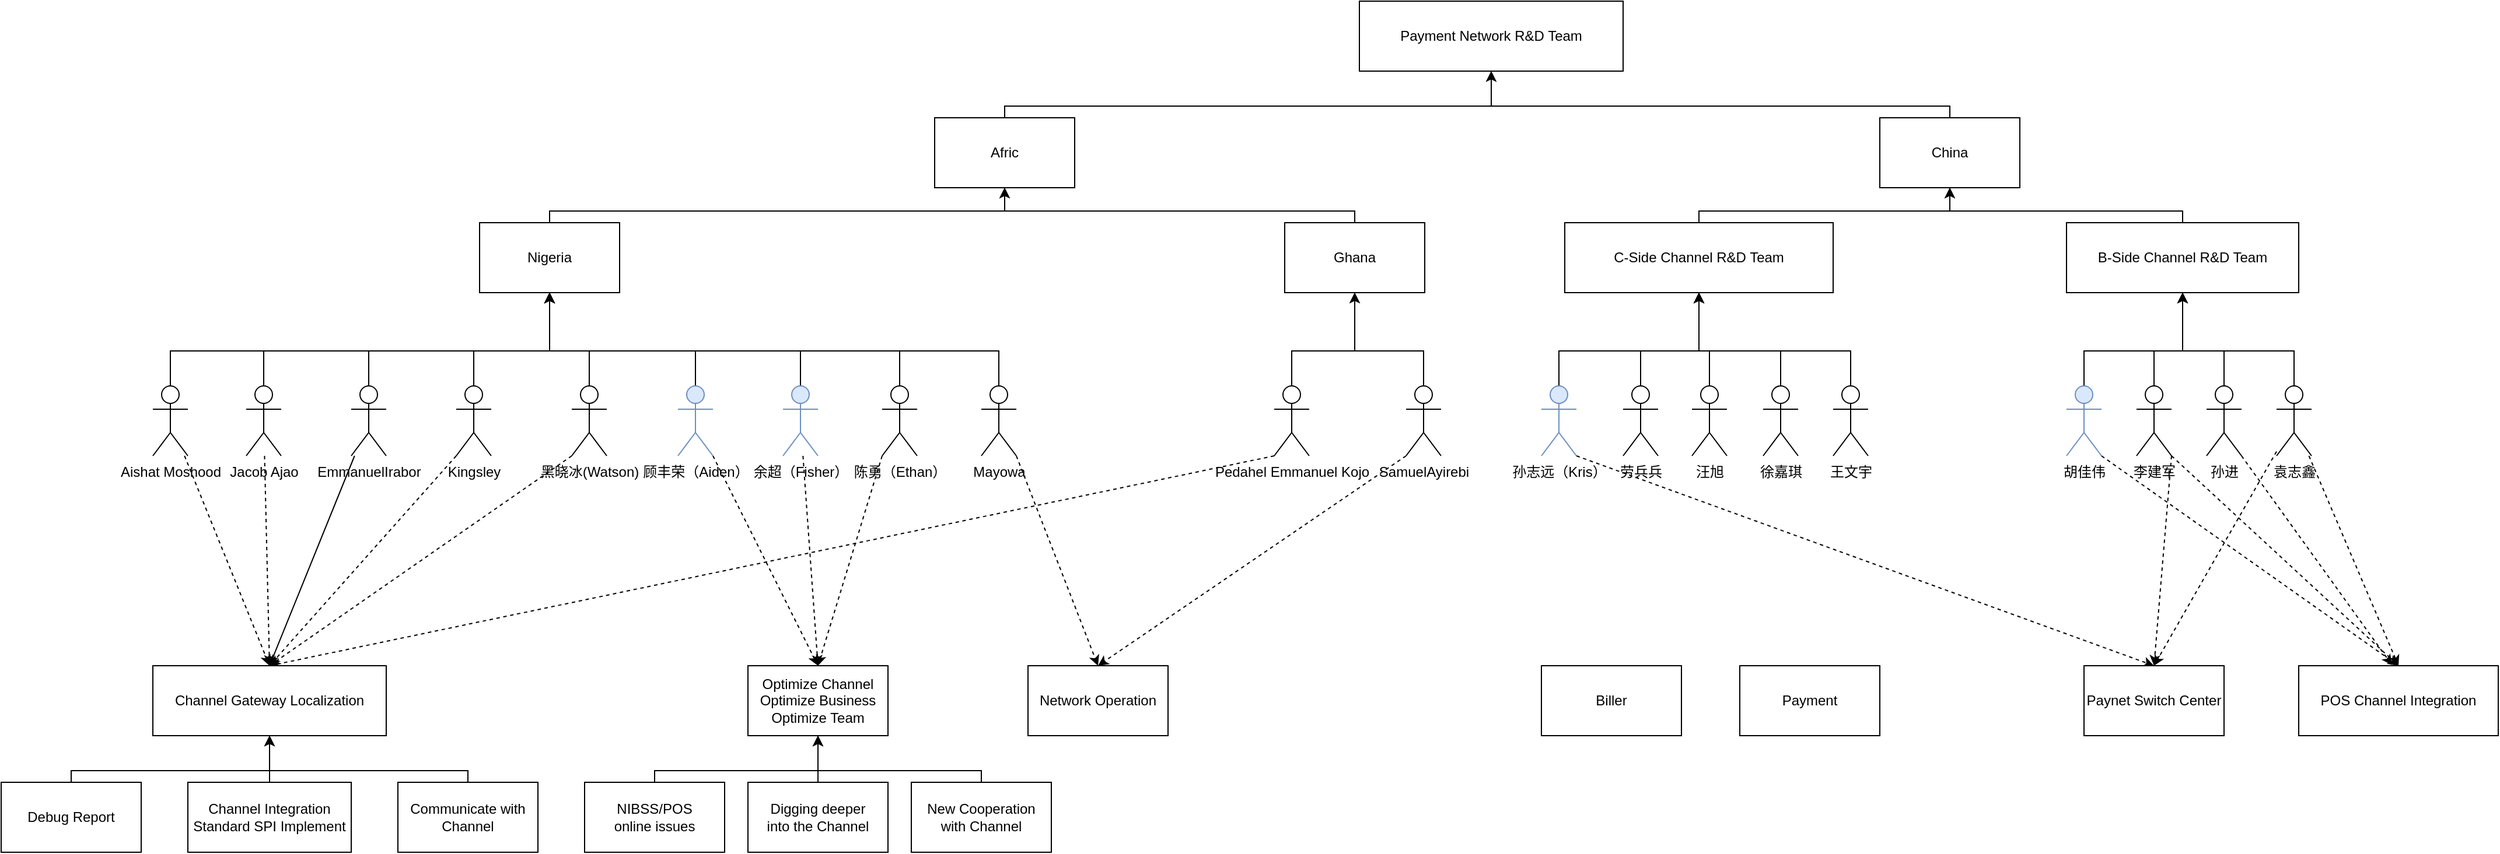 <mxfile version="21.2.9" type="github">
  <diagram name="第 1 页" id="Pzz4Q9QrGixZpusPEQ9X">
    <mxGraphModel dx="2261" dy="796" grid="1" gridSize="10" guides="1" tooltips="1" connect="1" arrows="1" fold="1" page="1" pageScale="1" pageWidth="827" pageHeight="1169" background="none" math="0" shadow="0">
      <root>
        <mxCell id="0" />
        <mxCell id="1" parent="0" />
        <mxCell id="o08fIgoM3E5RgiDcFMRu-1" value="Payment Network R&amp;amp;D Team" style="rounded=0;whiteSpace=wrap;html=1;" parent="1" vertex="1">
          <mxGeometry x="494" y="180" width="226" height="60" as="geometry" />
        </mxCell>
        <mxCell id="o08fIgoM3E5RgiDcFMRu-49" style="edgeStyle=orthogonalEdgeStyle;rounded=0;orthogonalLoop=1;jettySize=auto;html=1;entryX=0.5;entryY=1;entryDx=0;entryDy=0;" parent="1" source="o08fIgoM3E5RgiDcFMRu-3" target="o08fIgoM3E5RgiDcFMRu-1" edge="1">
          <mxGeometry relative="1" as="geometry">
            <Array as="points">
              <mxPoint x="190" y="270" />
              <mxPoint x="607" y="270" />
            </Array>
          </mxGeometry>
        </mxCell>
        <mxCell id="o08fIgoM3E5RgiDcFMRu-3" value="Afric" style="rounded=0;whiteSpace=wrap;html=1;" parent="1" vertex="1">
          <mxGeometry x="130" y="280" width="120" height="60" as="geometry" />
        </mxCell>
        <mxCell id="o08fIgoM3E5RgiDcFMRu-50" style="edgeStyle=orthogonalEdgeStyle;rounded=0;orthogonalLoop=1;jettySize=auto;html=1;entryX=0.5;entryY=1;entryDx=0;entryDy=0;" parent="1" source="o08fIgoM3E5RgiDcFMRu-5" target="o08fIgoM3E5RgiDcFMRu-1" edge="1">
          <mxGeometry relative="1" as="geometry">
            <Array as="points">
              <mxPoint x="1000" y="270" />
              <mxPoint x="607" y="270" />
            </Array>
          </mxGeometry>
        </mxCell>
        <mxCell id="o08fIgoM3E5RgiDcFMRu-5" value="China" style="rounded=0;whiteSpace=wrap;html=1;" parent="1" vertex="1">
          <mxGeometry x="940" y="280" width="120" height="60" as="geometry" />
        </mxCell>
        <mxCell id="o08fIgoM3E5RgiDcFMRu-48" style="edgeStyle=orthogonalEdgeStyle;rounded=0;orthogonalLoop=1;jettySize=auto;html=1;entryX=0.5;entryY=1;entryDx=0;entryDy=0;" parent="1" source="o08fIgoM3E5RgiDcFMRu-7" target="o08fIgoM3E5RgiDcFMRu-3" edge="1">
          <mxGeometry relative="1" as="geometry">
            <Array as="points">
              <mxPoint x="-200" y="360" />
              <mxPoint x="190" y="360" />
            </Array>
            <mxPoint x="80" y="340" as="targetPoint" />
          </mxGeometry>
        </mxCell>
        <mxCell id="o08fIgoM3E5RgiDcFMRu-7" value="Nigeria" style="rounded=0;whiteSpace=wrap;html=1;" parent="1" vertex="1">
          <mxGeometry x="-260" y="370" width="120" height="60" as="geometry" />
        </mxCell>
        <mxCell id="o08fIgoM3E5RgiDcFMRu-47" style="edgeStyle=orthogonalEdgeStyle;rounded=0;orthogonalLoop=1;jettySize=auto;html=1;entryX=0.5;entryY=1;entryDx=0;entryDy=0;" parent="1" source="o08fIgoM3E5RgiDcFMRu-9" target="o08fIgoM3E5RgiDcFMRu-3" edge="1">
          <mxGeometry relative="1" as="geometry">
            <Array as="points">
              <mxPoint x="490" y="360" />
              <mxPoint x="190" y="360" />
            </Array>
          </mxGeometry>
        </mxCell>
        <mxCell id="o08fIgoM3E5RgiDcFMRu-9" value="Ghana" style="rounded=0;whiteSpace=wrap;html=1;" parent="1" vertex="1">
          <mxGeometry x="430" y="370" width="120" height="60" as="geometry" />
        </mxCell>
        <mxCell id="o08fIgoM3E5RgiDcFMRu-45" style="edgeStyle=orthogonalEdgeStyle;rounded=0;orthogonalLoop=1;jettySize=auto;html=1;entryX=0.5;entryY=1;entryDx=0;entryDy=0;" parent="1" source="o08fIgoM3E5RgiDcFMRu-11" target="o08fIgoM3E5RgiDcFMRu-5" edge="1">
          <mxGeometry relative="1" as="geometry">
            <Array as="points">
              <mxPoint x="785" y="360" />
              <mxPoint x="1000" y="360" />
            </Array>
          </mxGeometry>
        </mxCell>
        <mxCell id="o08fIgoM3E5RgiDcFMRu-11" value="C-Side Channel R&amp;amp;D Team" style="rounded=0;whiteSpace=wrap;html=1;" parent="1" vertex="1">
          <mxGeometry x="670" y="370" width="230" height="60" as="geometry" />
        </mxCell>
        <mxCell id="o08fIgoM3E5RgiDcFMRu-46" style="edgeStyle=orthogonalEdgeStyle;rounded=0;orthogonalLoop=1;jettySize=auto;html=1;entryX=0.5;entryY=1;entryDx=0;entryDy=0;" parent="1" source="o08fIgoM3E5RgiDcFMRu-13" target="o08fIgoM3E5RgiDcFMRu-5" edge="1">
          <mxGeometry relative="1" as="geometry">
            <Array as="points">
              <mxPoint x="1200" y="360" />
              <mxPoint x="1000" y="360" />
            </Array>
          </mxGeometry>
        </mxCell>
        <mxCell id="o08fIgoM3E5RgiDcFMRu-13" value="B-Side Channel R&amp;amp;D Team" style="rounded=0;whiteSpace=wrap;html=1;" parent="1" vertex="1">
          <mxGeometry x="1100" y="370" width="199" height="60" as="geometry" />
        </mxCell>
        <mxCell id="o08fIgoM3E5RgiDcFMRu-51" style="edgeStyle=orthogonalEdgeStyle;rounded=0;orthogonalLoop=1;jettySize=auto;html=1;entryX=0.5;entryY=1;entryDx=0;entryDy=0;exitX=0.5;exitY=0;exitDx=0;exitDy=0;exitPerimeter=0;" parent="1" source="o08fIgoM3E5RgiDcFMRu-14" target="o08fIgoM3E5RgiDcFMRu-7" edge="1">
          <mxGeometry relative="1" as="geometry">
            <Array as="points">
              <mxPoint x="-525" y="480" />
              <mxPoint x="-200" y="480" />
            </Array>
          </mxGeometry>
        </mxCell>
        <mxCell id="wGeaq7i5EfoyXpq8Da5J-34" style="rounded=0;orthogonalLoop=1;jettySize=auto;html=1;entryX=0.5;entryY=0;entryDx=0;entryDy=0;dashed=1;" edge="1" parent="1" source="o08fIgoM3E5RgiDcFMRu-14" target="o08fIgoM3E5RgiDcFMRu-73">
          <mxGeometry relative="1" as="geometry" />
        </mxCell>
        <mxCell id="o08fIgoM3E5RgiDcFMRu-14" value="Aishat Moshood" style="shape=umlActor;verticalLabelPosition=bottom;verticalAlign=top;html=1;outlineConnect=0;" parent="1" vertex="1">
          <mxGeometry x="-540" y="510" width="30" height="60" as="geometry" />
        </mxCell>
        <mxCell id="o08fIgoM3E5RgiDcFMRu-52" style="edgeStyle=orthogonalEdgeStyle;rounded=0;orthogonalLoop=1;jettySize=auto;html=1;entryX=0.5;entryY=1;entryDx=0;entryDy=0;exitX=0.5;exitY=0;exitDx=0;exitDy=0;exitPerimeter=0;" parent="1" source="o08fIgoM3E5RgiDcFMRu-15" target="o08fIgoM3E5RgiDcFMRu-7" edge="1">
          <mxGeometry relative="1" as="geometry">
            <Array as="points">
              <mxPoint x="-445" y="480" />
              <mxPoint x="-200" y="480" />
            </Array>
          </mxGeometry>
        </mxCell>
        <mxCell id="wGeaq7i5EfoyXpq8Da5J-33" style="rounded=0;orthogonalLoop=1;jettySize=auto;html=1;entryX=0.5;entryY=0;entryDx=0;entryDy=0;dashed=1;" edge="1" parent="1" source="o08fIgoM3E5RgiDcFMRu-15" target="o08fIgoM3E5RgiDcFMRu-73">
          <mxGeometry relative="1" as="geometry" />
        </mxCell>
        <mxCell id="o08fIgoM3E5RgiDcFMRu-15" value="Jacob Ajao" style="shape=umlActor;verticalLabelPosition=bottom;verticalAlign=top;html=1;outlineConnect=0;" parent="1" vertex="1">
          <mxGeometry x="-460" y="510" width="30" height="60" as="geometry" />
        </mxCell>
        <mxCell id="o08fIgoM3E5RgiDcFMRu-53" style="edgeStyle=orthogonalEdgeStyle;rounded=0;orthogonalLoop=1;jettySize=auto;html=1;entryX=0.5;entryY=1;entryDx=0;entryDy=0;exitX=0.5;exitY=0;exitDx=0;exitDy=0;exitPerimeter=0;" parent="1" source="o08fIgoM3E5RgiDcFMRu-18" target="o08fIgoM3E5RgiDcFMRu-7" edge="1">
          <mxGeometry relative="1" as="geometry">
            <Array as="points">
              <mxPoint x="-355" y="480" />
              <mxPoint x="-200" y="480" />
            </Array>
          </mxGeometry>
        </mxCell>
        <mxCell id="wGeaq7i5EfoyXpq8Da5J-32" style="rounded=0;orthogonalLoop=1;jettySize=auto;html=1;entryX=0.5;entryY=0;entryDx=0;entryDy=0;" edge="1" parent="1" source="o08fIgoM3E5RgiDcFMRu-18" target="o08fIgoM3E5RgiDcFMRu-73">
          <mxGeometry relative="1" as="geometry" />
        </mxCell>
        <mxCell id="o08fIgoM3E5RgiDcFMRu-18" value="EmmanuelIrabor" style="shape=umlActor;verticalLabelPosition=bottom;verticalAlign=top;html=1;outlineConnect=0;" parent="1" vertex="1">
          <mxGeometry x="-370" y="510" width="30" height="60" as="geometry" />
        </mxCell>
        <mxCell id="o08fIgoM3E5RgiDcFMRu-55" style="edgeStyle=orthogonalEdgeStyle;rounded=0;orthogonalLoop=1;jettySize=auto;html=1;entryX=0.5;entryY=1;entryDx=0;entryDy=0;exitX=0.5;exitY=0;exitDx=0;exitDy=0;exitPerimeter=0;" parent="1" source="o08fIgoM3E5RgiDcFMRu-21" target="o08fIgoM3E5RgiDcFMRu-7" edge="1">
          <mxGeometry relative="1" as="geometry">
            <Array as="points">
              <mxPoint x="-166" y="480" />
              <mxPoint x="-200" y="480" />
            </Array>
          </mxGeometry>
        </mxCell>
        <mxCell id="wGeaq7i5EfoyXpq8Da5J-24" style="rounded=0;orthogonalLoop=1;jettySize=auto;html=1;entryX=0.5;entryY=0;entryDx=0;entryDy=0;dashed=1;exitX=1;exitY=1;exitDx=0;exitDy=0;exitPerimeter=0;" edge="1" parent="1" source="o08fIgoM3E5RgiDcFMRu-44" target="wGeaq7i5EfoyXpq8Da5J-23">
          <mxGeometry relative="1" as="geometry" />
        </mxCell>
        <mxCell id="wGeaq7i5EfoyXpq8Da5J-27" style="rounded=0;orthogonalLoop=1;jettySize=auto;html=1;entryX=0.5;entryY=0;entryDx=0;entryDy=0;dashed=1;exitX=0;exitY=1;exitDx=0;exitDy=0;exitPerimeter=0;" edge="1" parent="1" source="o08fIgoM3E5RgiDcFMRu-21" target="o08fIgoM3E5RgiDcFMRu-73">
          <mxGeometry relative="1" as="geometry" />
        </mxCell>
        <mxCell id="o08fIgoM3E5RgiDcFMRu-21" value="黑晓冰(Watson)" style="shape=umlActor;verticalLabelPosition=bottom;verticalAlign=top;html=1;outlineConnect=0;" parent="1" vertex="1">
          <mxGeometry x="-181" y="510" width="30" height="60" as="geometry" />
        </mxCell>
        <mxCell id="o08fIgoM3E5RgiDcFMRu-54" style="edgeStyle=orthogonalEdgeStyle;rounded=0;orthogonalLoop=1;jettySize=auto;html=1;entryX=0.5;entryY=1;entryDx=0;entryDy=0;exitX=0.5;exitY=0;exitDx=0;exitDy=0;exitPerimeter=0;" parent="1" source="o08fIgoM3E5RgiDcFMRu-22" target="o08fIgoM3E5RgiDcFMRu-7" edge="1">
          <mxGeometry relative="1" as="geometry">
            <Array as="points">
              <mxPoint x="-265" y="480" />
              <mxPoint x="-200" y="480" />
            </Array>
          </mxGeometry>
        </mxCell>
        <mxCell id="wGeaq7i5EfoyXpq8Da5J-28" style="rounded=0;orthogonalLoop=1;jettySize=auto;html=1;entryX=0.5;entryY=0;entryDx=0;entryDy=0;exitX=0;exitY=1;exitDx=0;exitDy=0;exitPerimeter=0;dashed=1;" edge="1" parent="1" source="o08fIgoM3E5RgiDcFMRu-22" target="o08fIgoM3E5RgiDcFMRu-73">
          <mxGeometry relative="1" as="geometry" />
        </mxCell>
        <mxCell id="o08fIgoM3E5RgiDcFMRu-22" value="Kingsley" style="shape=umlActor;verticalLabelPosition=bottom;verticalAlign=top;html=1;outlineConnect=0;" parent="1" vertex="1">
          <mxGeometry x="-280" y="510" width="30" height="60" as="geometry" />
        </mxCell>
        <mxCell id="o08fIgoM3E5RgiDcFMRu-60" style="edgeStyle=orthogonalEdgeStyle;rounded=0;orthogonalLoop=1;jettySize=auto;html=1;entryX=0.5;entryY=1;entryDx=0;entryDy=0;" parent="1" source="o08fIgoM3E5RgiDcFMRu-30" target="o08fIgoM3E5RgiDcFMRu-9" edge="1">
          <mxGeometry relative="1" as="geometry">
            <Array as="points">
              <mxPoint x="436" y="480" />
              <mxPoint x="490" y="480" />
            </Array>
          </mxGeometry>
        </mxCell>
        <mxCell id="wGeaq7i5EfoyXpq8Da5J-42" style="rounded=0;orthogonalLoop=1;jettySize=auto;html=1;entryX=0.5;entryY=0;entryDx=0;entryDy=0;exitX=0;exitY=1;exitDx=0;exitDy=0;exitPerimeter=0;dashed=1;" edge="1" parent="1" source="o08fIgoM3E5RgiDcFMRu-30" target="o08fIgoM3E5RgiDcFMRu-73">
          <mxGeometry relative="1" as="geometry" />
        </mxCell>
        <mxCell id="o08fIgoM3E5RgiDcFMRu-30" value="Pedahel Emmanuel Kojo" style="shape=umlActor;verticalLabelPosition=bottom;verticalAlign=top;html=1;outlineConnect=0;" parent="1" vertex="1">
          <mxGeometry x="421" y="510" width="30" height="60" as="geometry" />
        </mxCell>
        <mxCell id="o08fIgoM3E5RgiDcFMRu-61" style="edgeStyle=orthogonalEdgeStyle;rounded=0;orthogonalLoop=1;jettySize=auto;html=1;entryX=0.5;entryY=1;entryDx=0;entryDy=0;" parent="1" source="o08fIgoM3E5RgiDcFMRu-31" target="o08fIgoM3E5RgiDcFMRu-9" edge="1">
          <mxGeometry relative="1" as="geometry">
            <Array as="points">
              <mxPoint x="549" y="480" />
              <mxPoint x="490" y="480" />
            </Array>
          </mxGeometry>
        </mxCell>
        <mxCell id="wGeaq7i5EfoyXpq8Da5J-50" style="rounded=0;orthogonalLoop=1;jettySize=auto;html=1;entryX=0.5;entryY=0;entryDx=0;entryDy=0;exitX=0;exitY=1;exitDx=0;exitDy=0;exitPerimeter=0;dashed=1;" edge="1" parent="1" source="o08fIgoM3E5RgiDcFMRu-31" target="wGeaq7i5EfoyXpq8Da5J-23">
          <mxGeometry relative="1" as="geometry" />
        </mxCell>
        <mxCell id="o08fIgoM3E5RgiDcFMRu-31" value="SamuelAyirebi" style="shape=umlActor;verticalLabelPosition=bottom;verticalAlign=top;html=1;outlineConnect=0;" parent="1" vertex="1">
          <mxGeometry x="534" y="510" width="30" height="60" as="geometry" />
        </mxCell>
        <mxCell id="o08fIgoM3E5RgiDcFMRu-62" style="edgeStyle=orthogonalEdgeStyle;rounded=0;orthogonalLoop=1;jettySize=auto;html=1;entryX=0.5;entryY=1;entryDx=0;entryDy=0;" parent="1" source="o08fIgoM3E5RgiDcFMRu-32" target="o08fIgoM3E5RgiDcFMRu-11" edge="1">
          <mxGeometry relative="1" as="geometry">
            <Array as="points">
              <mxPoint x="665" y="480" />
              <mxPoint x="785" y="480" />
            </Array>
          </mxGeometry>
        </mxCell>
        <mxCell id="wGeaq7i5EfoyXpq8Da5J-43" style="rounded=0;orthogonalLoop=1;jettySize=auto;html=1;entryX=0.5;entryY=0;entryDx=0;entryDy=0;dashed=1;exitX=1;exitY=1;exitDx=0;exitDy=0;exitPerimeter=0;" edge="1" parent="1" source="o08fIgoM3E5RgiDcFMRu-32" target="o08fIgoM3E5RgiDcFMRu-77">
          <mxGeometry relative="1" as="geometry" />
        </mxCell>
        <mxCell id="o08fIgoM3E5RgiDcFMRu-32" value="孙志远（Kris）" style="shape=umlActor;verticalLabelPosition=bottom;verticalAlign=top;html=1;outlineConnect=0;fillColor=#dae8fc;strokeColor=#6c8ebf;" parent="1" vertex="1">
          <mxGeometry x="650" y="510" width="30" height="60" as="geometry" />
        </mxCell>
        <mxCell id="o08fIgoM3E5RgiDcFMRu-63" style="edgeStyle=orthogonalEdgeStyle;rounded=0;orthogonalLoop=1;jettySize=auto;html=1;entryX=0.5;entryY=1;entryDx=0;entryDy=0;" parent="1" source="o08fIgoM3E5RgiDcFMRu-33" target="o08fIgoM3E5RgiDcFMRu-11" edge="1">
          <mxGeometry relative="1" as="geometry">
            <Array as="points">
              <mxPoint x="735" y="480" />
              <mxPoint x="785" y="480" />
            </Array>
          </mxGeometry>
        </mxCell>
        <mxCell id="o08fIgoM3E5RgiDcFMRu-33" value="劳兵兵" style="shape=umlActor;verticalLabelPosition=bottom;verticalAlign=top;html=1;outlineConnect=0;" parent="1" vertex="1">
          <mxGeometry x="720" y="510" width="30" height="60" as="geometry" />
        </mxCell>
        <mxCell id="o08fIgoM3E5RgiDcFMRu-64" style="edgeStyle=orthogonalEdgeStyle;rounded=0;orthogonalLoop=1;jettySize=auto;html=1;entryX=0.5;entryY=1;entryDx=0;entryDy=0;" parent="1" source="o08fIgoM3E5RgiDcFMRu-34" target="o08fIgoM3E5RgiDcFMRu-11" edge="1">
          <mxGeometry relative="1" as="geometry">
            <Array as="points">
              <mxPoint x="794" y="480" />
              <mxPoint x="785" y="480" />
            </Array>
          </mxGeometry>
        </mxCell>
        <mxCell id="o08fIgoM3E5RgiDcFMRu-34" value="汪旭" style="shape=umlActor;verticalLabelPosition=bottom;verticalAlign=top;html=1;outlineConnect=0;" parent="1" vertex="1">
          <mxGeometry x="779" y="510" width="30" height="60" as="geometry" />
        </mxCell>
        <mxCell id="o08fIgoM3E5RgiDcFMRu-65" style="edgeStyle=orthogonalEdgeStyle;rounded=0;orthogonalLoop=1;jettySize=auto;html=1;entryX=0.5;entryY=1;entryDx=0;entryDy=0;" parent="1" source="o08fIgoM3E5RgiDcFMRu-35" target="o08fIgoM3E5RgiDcFMRu-11" edge="1">
          <mxGeometry relative="1" as="geometry">
            <Array as="points">
              <mxPoint x="855" y="480" />
              <mxPoint x="785" y="480" />
            </Array>
          </mxGeometry>
        </mxCell>
        <mxCell id="o08fIgoM3E5RgiDcFMRu-35" value="徐嘉琪" style="shape=umlActor;verticalLabelPosition=bottom;verticalAlign=top;html=1;outlineConnect=0;" parent="1" vertex="1">
          <mxGeometry x="840" y="510" width="30" height="60" as="geometry" />
        </mxCell>
        <mxCell id="o08fIgoM3E5RgiDcFMRu-66" style="edgeStyle=orthogonalEdgeStyle;rounded=0;orthogonalLoop=1;jettySize=auto;html=1;entryX=0.5;entryY=1;entryDx=0;entryDy=0;" parent="1" source="o08fIgoM3E5RgiDcFMRu-36" target="o08fIgoM3E5RgiDcFMRu-11" edge="1">
          <mxGeometry relative="1" as="geometry">
            <Array as="points">
              <mxPoint x="915" y="480" />
              <mxPoint x="785" y="480" />
            </Array>
          </mxGeometry>
        </mxCell>
        <mxCell id="o08fIgoM3E5RgiDcFMRu-36" value="王文宇" style="shape=umlActor;verticalLabelPosition=bottom;verticalAlign=top;html=1;outlineConnect=0;" parent="1" vertex="1">
          <mxGeometry x="900" y="510" width="30" height="60" as="geometry" />
        </mxCell>
        <mxCell id="o08fIgoM3E5RgiDcFMRu-67" style="edgeStyle=orthogonalEdgeStyle;rounded=0;orthogonalLoop=1;jettySize=auto;html=1;entryX=0.5;entryY=1;entryDx=0;entryDy=0;" parent="1" source="o08fIgoM3E5RgiDcFMRu-37" target="o08fIgoM3E5RgiDcFMRu-13" edge="1">
          <mxGeometry relative="1" as="geometry">
            <Array as="points">
              <mxPoint x="1115" y="480" />
              <mxPoint x="1200" y="480" />
            </Array>
          </mxGeometry>
        </mxCell>
        <mxCell id="wGeaq7i5EfoyXpq8Da5J-46" style="rounded=0;orthogonalLoop=1;jettySize=auto;html=1;entryX=0.5;entryY=0;entryDx=0;entryDy=0;exitX=1;exitY=1;exitDx=0;exitDy=0;exitPerimeter=0;dashed=1;" edge="1" parent="1" source="o08fIgoM3E5RgiDcFMRu-37" target="o08fIgoM3E5RgiDcFMRu-78">
          <mxGeometry relative="1" as="geometry" />
        </mxCell>
        <mxCell id="o08fIgoM3E5RgiDcFMRu-37" value="胡佳伟" style="shape=umlActor;verticalLabelPosition=bottom;verticalAlign=top;html=1;outlineConnect=0;fillColor=#dae8fc;strokeColor=#6c8ebf;" parent="1" vertex="1">
          <mxGeometry x="1100" y="510" width="30" height="60" as="geometry" />
        </mxCell>
        <mxCell id="o08fIgoM3E5RgiDcFMRu-68" style="edgeStyle=orthogonalEdgeStyle;rounded=0;orthogonalLoop=1;jettySize=auto;html=1;entryX=0.5;entryY=1;entryDx=0;entryDy=0;" parent="1" source="o08fIgoM3E5RgiDcFMRu-38" target="o08fIgoM3E5RgiDcFMRu-13" edge="1">
          <mxGeometry relative="1" as="geometry">
            <Array as="points">
              <mxPoint x="1175" y="480" />
              <mxPoint x="1200" y="480" />
            </Array>
          </mxGeometry>
        </mxCell>
        <mxCell id="wGeaq7i5EfoyXpq8Da5J-44" style="rounded=0;orthogonalLoop=1;jettySize=auto;html=1;entryX=0.5;entryY=0;entryDx=0;entryDy=0;dashed=1;exitX=1;exitY=1;exitDx=0;exitDy=0;exitPerimeter=0;" edge="1" parent="1" source="o08fIgoM3E5RgiDcFMRu-38" target="o08fIgoM3E5RgiDcFMRu-77">
          <mxGeometry relative="1" as="geometry" />
        </mxCell>
        <mxCell id="wGeaq7i5EfoyXpq8Da5J-47" style="rounded=0;orthogonalLoop=1;jettySize=auto;html=1;entryX=0.5;entryY=0;entryDx=0;entryDy=0;exitX=1;exitY=1;exitDx=0;exitDy=0;exitPerimeter=0;dashed=1;" edge="1" parent="1" source="o08fIgoM3E5RgiDcFMRu-38" target="o08fIgoM3E5RgiDcFMRu-78">
          <mxGeometry relative="1" as="geometry" />
        </mxCell>
        <mxCell id="o08fIgoM3E5RgiDcFMRu-38" value="李建军" style="shape=umlActor;verticalLabelPosition=bottom;verticalAlign=top;html=1;outlineConnect=0;" parent="1" vertex="1">
          <mxGeometry x="1160" y="510" width="30" height="60" as="geometry" />
        </mxCell>
        <mxCell id="o08fIgoM3E5RgiDcFMRu-69" style="edgeStyle=orthogonalEdgeStyle;rounded=0;orthogonalLoop=1;jettySize=auto;html=1;entryX=0.5;entryY=1;entryDx=0;entryDy=0;" parent="1" source="o08fIgoM3E5RgiDcFMRu-39" target="o08fIgoM3E5RgiDcFMRu-13" edge="1">
          <mxGeometry relative="1" as="geometry">
            <Array as="points">
              <mxPoint x="1235" y="480" />
              <mxPoint x="1200" y="480" />
            </Array>
          </mxGeometry>
        </mxCell>
        <mxCell id="wGeaq7i5EfoyXpq8Da5J-48" style="rounded=0;orthogonalLoop=1;jettySize=auto;html=1;entryX=0.468;entryY=-0.008;entryDx=0;entryDy=0;entryPerimeter=0;exitX=1;exitY=1;exitDx=0;exitDy=0;exitPerimeter=0;dashed=1;" edge="1" parent="1" source="o08fIgoM3E5RgiDcFMRu-39" target="o08fIgoM3E5RgiDcFMRu-78">
          <mxGeometry relative="1" as="geometry" />
        </mxCell>
        <mxCell id="o08fIgoM3E5RgiDcFMRu-39" value="孙进" style="shape=umlActor;verticalLabelPosition=bottom;verticalAlign=top;html=1;outlineConnect=0;" parent="1" vertex="1">
          <mxGeometry x="1220" y="510" width="30" height="60" as="geometry" />
        </mxCell>
        <mxCell id="o08fIgoM3E5RgiDcFMRu-70" style="edgeStyle=orthogonalEdgeStyle;rounded=0;orthogonalLoop=1;jettySize=auto;html=1;entryX=0.5;entryY=1;entryDx=0;entryDy=0;" parent="1" source="o08fIgoM3E5RgiDcFMRu-40" target="o08fIgoM3E5RgiDcFMRu-13" edge="1">
          <mxGeometry relative="1" as="geometry">
            <Array as="points">
              <mxPoint x="1295" y="480" />
              <mxPoint x="1200" y="480" />
            </Array>
          </mxGeometry>
        </mxCell>
        <mxCell id="wGeaq7i5EfoyXpq8Da5J-45" style="rounded=0;orthogonalLoop=1;jettySize=auto;html=1;entryX=0.5;entryY=0;entryDx=0;entryDy=0;dashed=1;" edge="1" parent="1" source="o08fIgoM3E5RgiDcFMRu-40" target="o08fIgoM3E5RgiDcFMRu-77">
          <mxGeometry relative="1" as="geometry" />
        </mxCell>
        <mxCell id="wGeaq7i5EfoyXpq8Da5J-49" style="rounded=0;orthogonalLoop=1;jettySize=auto;html=1;entryX=0.5;entryY=0;entryDx=0;entryDy=0;dashed=1;" edge="1" parent="1" source="o08fIgoM3E5RgiDcFMRu-40" target="o08fIgoM3E5RgiDcFMRu-78">
          <mxGeometry relative="1" as="geometry" />
        </mxCell>
        <mxCell id="o08fIgoM3E5RgiDcFMRu-40" value="袁志鑫" style="shape=umlActor;verticalLabelPosition=bottom;verticalAlign=top;html=1;outlineConnect=0;" parent="1" vertex="1">
          <mxGeometry x="1280" y="510" width="30" height="60" as="geometry" />
        </mxCell>
        <mxCell id="o08fIgoM3E5RgiDcFMRu-56" style="edgeStyle=orthogonalEdgeStyle;rounded=0;orthogonalLoop=1;jettySize=auto;html=1;entryX=0.5;entryY=1;entryDx=0;entryDy=0;" parent="1" source="o08fIgoM3E5RgiDcFMRu-41" target="o08fIgoM3E5RgiDcFMRu-7" edge="1">
          <mxGeometry relative="1" as="geometry">
            <Array as="points">
              <mxPoint x="-75" y="480" />
              <mxPoint x="-200" y="480" />
            </Array>
          </mxGeometry>
        </mxCell>
        <mxCell id="wGeaq7i5EfoyXpq8Da5J-35" style="rounded=0;orthogonalLoop=1;jettySize=auto;html=1;entryX=0.5;entryY=0;entryDx=0;entryDy=0;dashed=1;" edge="1" parent="1" source="o08fIgoM3E5RgiDcFMRu-41" target="wGeaq7i5EfoyXpq8Da5J-10">
          <mxGeometry relative="1" as="geometry" />
        </mxCell>
        <mxCell id="o08fIgoM3E5RgiDcFMRu-41" value="顾丰荣（Aiden）" style="shape=umlActor;verticalLabelPosition=bottom;verticalAlign=top;html=1;outlineConnect=0;fillColor=#dae8fc;strokeColor=#6c8ebf;" parent="1" vertex="1">
          <mxGeometry x="-90" y="510" width="30" height="60" as="geometry" />
        </mxCell>
        <mxCell id="o08fIgoM3E5RgiDcFMRu-57" style="edgeStyle=orthogonalEdgeStyle;rounded=0;orthogonalLoop=1;jettySize=auto;html=1;entryX=0.5;entryY=1;entryDx=0;entryDy=0;" parent="1" source="o08fIgoM3E5RgiDcFMRu-42" target="o08fIgoM3E5RgiDcFMRu-7" edge="1">
          <mxGeometry relative="1" as="geometry">
            <Array as="points">
              <mxPoint x="15" y="480" />
              <mxPoint x="-200" y="480" />
            </Array>
          </mxGeometry>
        </mxCell>
        <mxCell id="wGeaq7i5EfoyXpq8Da5J-36" style="rounded=0;orthogonalLoop=1;jettySize=auto;html=1;entryX=0.5;entryY=0;entryDx=0;entryDy=0;dashed=1;" edge="1" parent="1" source="o08fIgoM3E5RgiDcFMRu-42" target="wGeaq7i5EfoyXpq8Da5J-10">
          <mxGeometry relative="1" as="geometry" />
        </mxCell>
        <mxCell id="o08fIgoM3E5RgiDcFMRu-42" value="余超（Fisher）" style="shape=umlActor;verticalLabelPosition=bottom;verticalAlign=top;html=1;outlineConnect=0;fillColor=#dae8fc;strokeColor=#6c8ebf;" parent="1" vertex="1">
          <mxGeometry y="510" width="30" height="60" as="geometry" />
        </mxCell>
        <mxCell id="o08fIgoM3E5RgiDcFMRu-58" style="edgeStyle=orthogonalEdgeStyle;rounded=0;orthogonalLoop=1;jettySize=auto;html=1;entryX=0.5;entryY=1;entryDx=0;entryDy=0;" parent="1" source="o08fIgoM3E5RgiDcFMRu-43" target="o08fIgoM3E5RgiDcFMRu-7" edge="1">
          <mxGeometry relative="1" as="geometry">
            <Array as="points">
              <mxPoint x="100" y="480" />
              <mxPoint x="-200" y="480" />
            </Array>
          </mxGeometry>
        </mxCell>
        <mxCell id="wGeaq7i5EfoyXpq8Da5J-37" style="rounded=0;orthogonalLoop=1;jettySize=auto;html=1;entryX=0.5;entryY=0;entryDx=0;entryDy=0;exitX=0;exitY=1;exitDx=0;exitDy=0;exitPerimeter=0;dashed=1;" edge="1" parent="1" source="o08fIgoM3E5RgiDcFMRu-43" target="wGeaq7i5EfoyXpq8Da5J-10">
          <mxGeometry relative="1" as="geometry" />
        </mxCell>
        <mxCell id="o08fIgoM3E5RgiDcFMRu-43" value="陈勇（Ethan）" style="shape=umlActor;verticalLabelPosition=bottom;verticalAlign=top;html=1;outlineConnect=0;" parent="1" vertex="1">
          <mxGeometry x="85" y="510" width="30" height="60" as="geometry" />
        </mxCell>
        <mxCell id="o08fIgoM3E5RgiDcFMRu-59" style="edgeStyle=orthogonalEdgeStyle;rounded=0;orthogonalLoop=1;jettySize=auto;html=1;entryX=0.5;entryY=1;entryDx=0;entryDy=0;" parent="1" source="o08fIgoM3E5RgiDcFMRu-44" target="o08fIgoM3E5RgiDcFMRu-7" edge="1">
          <mxGeometry relative="1" as="geometry">
            <Array as="points">
              <mxPoint x="185" y="480" />
              <mxPoint x="-200" y="480" />
            </Array>
          </mxGeometry>
        </mxCell>
        <mxCell id="o08fIgoM3E5RgiDcFMRu-44" value="Mayowa" style="shape=umlActor;verticalLabelPosition=bottom;verticalAlign=top;html=1;outlineConnect=0;" parent="1" vertex="1">
          <mxGeometry x="170" y="510" width="30" height="60" as="geometry" />
        </mxCell>
        <mxCell id="wGeaq7i5EfoyXpq8Da5J-29" style="edgeStyle=orthogonalEdgeStyle;rounded=0;orthogonalLoop=1;jettySize=auto;html=1;entryX=0.5;entryY=1;entryDx=0;entryDy=0;" edge="1" parent="1" source="o08fIgoM3E5RgiDcFMRu-71" target="o08fIgoM3E5RgiDcFMRu-73">
          <mxGeometry relative="1" as="geometry">
            <Array as="points">
              <mxPoint x="-610" y="840" />
              <mxPoint x="-440" y="840" />
            </Array>
          </mxGeometry>
        </mxCell>
        <mxCell id="o08fIgoM3E5RgiDcFMRu-71" value="Debug Report" style="rounded=0;whiteSpace=wrap;html=1;" parent="1" vertex="1">
          <mxGeometry x="-670" y="850" width="120" height="60" as="geometry" />
        </mxCell>
        <mxCell id="wGeaq7i5EfoyXpq8Da5J-30" style="edgeStyle=orthogonalEdgeStyle;rounded=0;orthogonalLoop=1;jettySize=auto;html=1;entryX=0.5;entryY=1;entryDx=0;entryDy=0;" edge="1" parent="1" source="o08fIgoM3E5RgiDcFMRu-72" target="o08fIgoM3E5RgiDcFMRu-73">
          <mxGeometry relative="1" as="geometry" />
        </mxCell>
        <mxCell id="o08fIgoM3E5RgiDcFMRu-72" value="Channel Integration&lt;br&gt;Standard SPI Implement" style="rounded=0;whiteSpace=wrap;html=1;" parent="1" vertex="1">
          <mxGeometry x="-510" y="850" width="140" height="60" as="geometry" />
        </mxCell>
        <mxCell id="o08fIgoM3E5RgiDcFMRu-73" value="Channel Gateway Localization" style="rounded=0;whiteSpace=wrap;html=1;" parent="1" vertex="1">
          <mxGeometry x="-540" y="750" width="200" height="60" as="geometry" />
        </mxCell>
        <mxCell id="o08fIgoM3E5RgiDcFMRu-75" value="Biller" style="rounded=0;whiteSpace=wrap;html=1;" parent="1" vertex="1">
          <mxGeometry x="650" y="750" width="120" height="60" as="geometry" />
        </mxCell>
        <mxCell id="o08fIgoM3E5RgiDcFMRu-76" value="Payment" style="rounded=0;whiteSpace=wrap;html=1;" parent="1" vertex="1">
          <mxGeometry x="820" y="750" width="120" height="60" as="geometry" />
        </mxCell>
        <mxCell id="o08fIgoM3E5RgiDcFMRu-77" value="Paynet Switch Center" style="rounded=0;whiteSpace=wrap;html=1;" parent="1" vertex="1">
          <mxGeometry x="1115" y="750" width="120" height="60" as="geometry" />
        </mxCell>
        <mxCell id="o08fIgoM3E5RgiDcFMRu-78" value="POS Channel Integration" style="rounded=0;whiteSpace=wrap;html=1;" parent="1" vertex="1">
          <mxGeometry x="1299" y="750" width="171" height="60" as="geometry" />
        </mxCell>
        <mxCell id="wGeaq7i5EfoyXpq8Da5J-10" value="Optimize Channel&lt;br&gt;Optimize Business&lt;br&gt;Optimize Team" style="rounded=0;whiteSpace=wrap;html=1;" vertex="1" parent="1">
          <mxGeometry x="-30" y="750" width="120" height="60" as="geometry" />
        </mxCell>
        <mxCell id="wGeaq7i5EfoyXpq8Da5J-39" style="edgeStyle=orthogonalEdgeStyle;rounded=0;orthogonalLoop=1;jettySize=auto;html=1;entryX=0.5;entryY=1;entryDx=0;entryDy=0;" edge="1" parent="1" source="wGeaq7i5EfoyXpq8Da5J-11" target="wGeaq7i5EfoyXpq8Da5J-10">
          <mxGeometry relative="1" as="geometry">
            <Array as="points">
              <mxPoint x="-110" y="840" />
              <mxPoint x="30" y="840" />
            </Array>
          </mxGeometry>
        </mxCell>
        <mxCell id="wGeaq7i5EfoyXpq8Da5J-11" value="NIBSS/POS&lt;br&gt;online issues" style="rounded=0;whiteSpace=wrap;html=1;" vertex="1" parent="1">
          <mxGeometry x="-170" y="850" width="120" height="60" as="geometry" />
        </mxCell>
        <mxCell id="wGeaq7i5EfoyXpq8Da5J-40" style="edgeStyle=orthogonalEdgeStyle;rounded=0;orthogonalLoop=1;jettySize=auto;html=1;entryX=0.5;entryY=1;entryDx=0;entryDy=0;" edge="1" parent="1" source="wGeaq7i5EfoyXpq8Da5J-12" target="wGeaq7i5EfoyXpq8Da5J-10">
          <mxGeometry relative="1" as="geometry" />
        </mxCell>
        <mxCell id="wGeaq7i5EfoyXpq8Da5J-12" value="Digging deeper&lt;br&gt;into the Channel" style="rounded=0;whiteSpace=wrap;html=1;" vertex="1" parent="1">
          <mxGeometry x="-30" y="850" width="120" height="60" as="geometry" />
        </mxCell>
        <mxCell id="wGeaq7i5EfoyXpq8Da5J-31" style="edgeStyle=orthogonalEdgeStyle;rounded=0;orthogonalLoop=1;jettySize=auto;html=1;entryX=0.5;entryY=1;entryDx=0;entryDy=0;" edge="1" parent="1" source="wGeaq7i5EfoyXpq8Da5J-20" target="o08fIgoM3E5RgiDcFMRu-73">
          <mxGeometry relative="1" as="geometry">
            <Array as="points">
              <mxPoint x="-270" y="840" />
              <mxPoint x="-440" y="840" />
            </Array>
          </mxGeometry>
        </mxCell>
        <mxCell id="wGeaq7i5EfoyXpq8Da5J-20" value="Communicate with Channel" style="rounded=0;whiteSpace=wrap;html=1;" vertex="1" parent="1">
          <mxGeometry x="-330" y="850" width="120" height="60" as="geometry" />
        </mxCell>
        <mxCell id="wGeaq7i5EfoyXpq8Da5J-23" value="Network Operation" style="rounded=0;whiteSpace=wrap;html=1;" vertex="1" parent="1">
          <mxGeometry x="210" y="750" width="120" height="60" as="geometry" />
        </mxCell>
        <mxCell id="wGeaq7i5EfoyXpq8Da5J-41" style="edgeStyle=orthogonalEdgeStyle;rounded=0;orthogonalLoop=1;jettySize=auto;html=1;entryX=0.5;entryY=1;entryDx=0;entryDy=0;" edge="1" parent="1" source="wGeaq7i5EfoyXpq8Da5J-38" target="wGeaq7i5EfoyXpq8Da5J-10">
          <mxGeometry relative="1" as="geometry">
            <Array as="points">
              <mxPoint x="170" y="840" />
              <mxPoint x="30" y="840" />
            </Array>
          </mxGeometry>
        </mxCell>
        <mxCell id="wGeaq7i5EfoyXpq8Da5J-38" value="New Cooperation&lt;br&gt;with Channel" style="rounded=0;whiteSpace=wrap;html=1;" vertex="1" parent="1">
          <mxGeometry x="110" y="850" width="120" height="60" as="geometry" />
        </mxCell>
      </root>
    </mxGraphModel>
  </diagram>
</mxfile>
